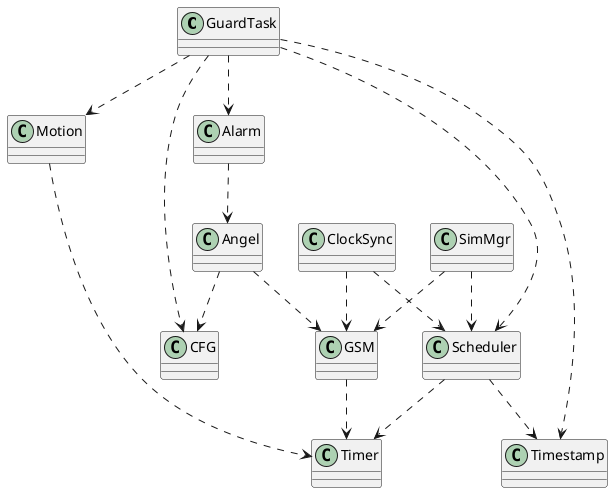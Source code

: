 @startuml

GuardTask ..> Scheduler
ClockSync ..> Scheduler
GSM ..> Timer
Scheduler ..> Timer
Motion ..> Timer
GuardTask ..> Alarm
GuardTask ..> Motion
ClockSync ..> GSM

Alarm ..> Angel
Angel ..> GSM

Scheduler ..> Timestamp
GuardTask ..> Timestamp
SimMgr ..> Scheduler
SimMgr ..> GSM

Angel ..> CFG
GuardTask ..> CFG

@enduml

Integration:
- Ensure correctness of Timer and Timestamp
- Integrate CFG (ANG and GRD not integrated so no real data read)
- Integrate GSM
- Integrate Scheduler
- Integrate ANG 
	- initialization
	  (will require ability to read and store data from EEPROM)
	- incoming SMS to add angel. 
- Integrate Motion
	- increase 'dead time' and test whether motion is only
	  leading to notifications while being idle
- Don't integrate Alarm as it is still a pass through to Angel
- Integrate GuardTask
	- disconnect motion from guard task
		- test start and stopping of task
	- connect motion to task 
		- test that motion is ignored outside active window
		- test that motion is counted (setting high threshold)
		- test that motion leads to triggering ALARM
- Integrate ClockSync
- Integrate SimMgr (to be written)
